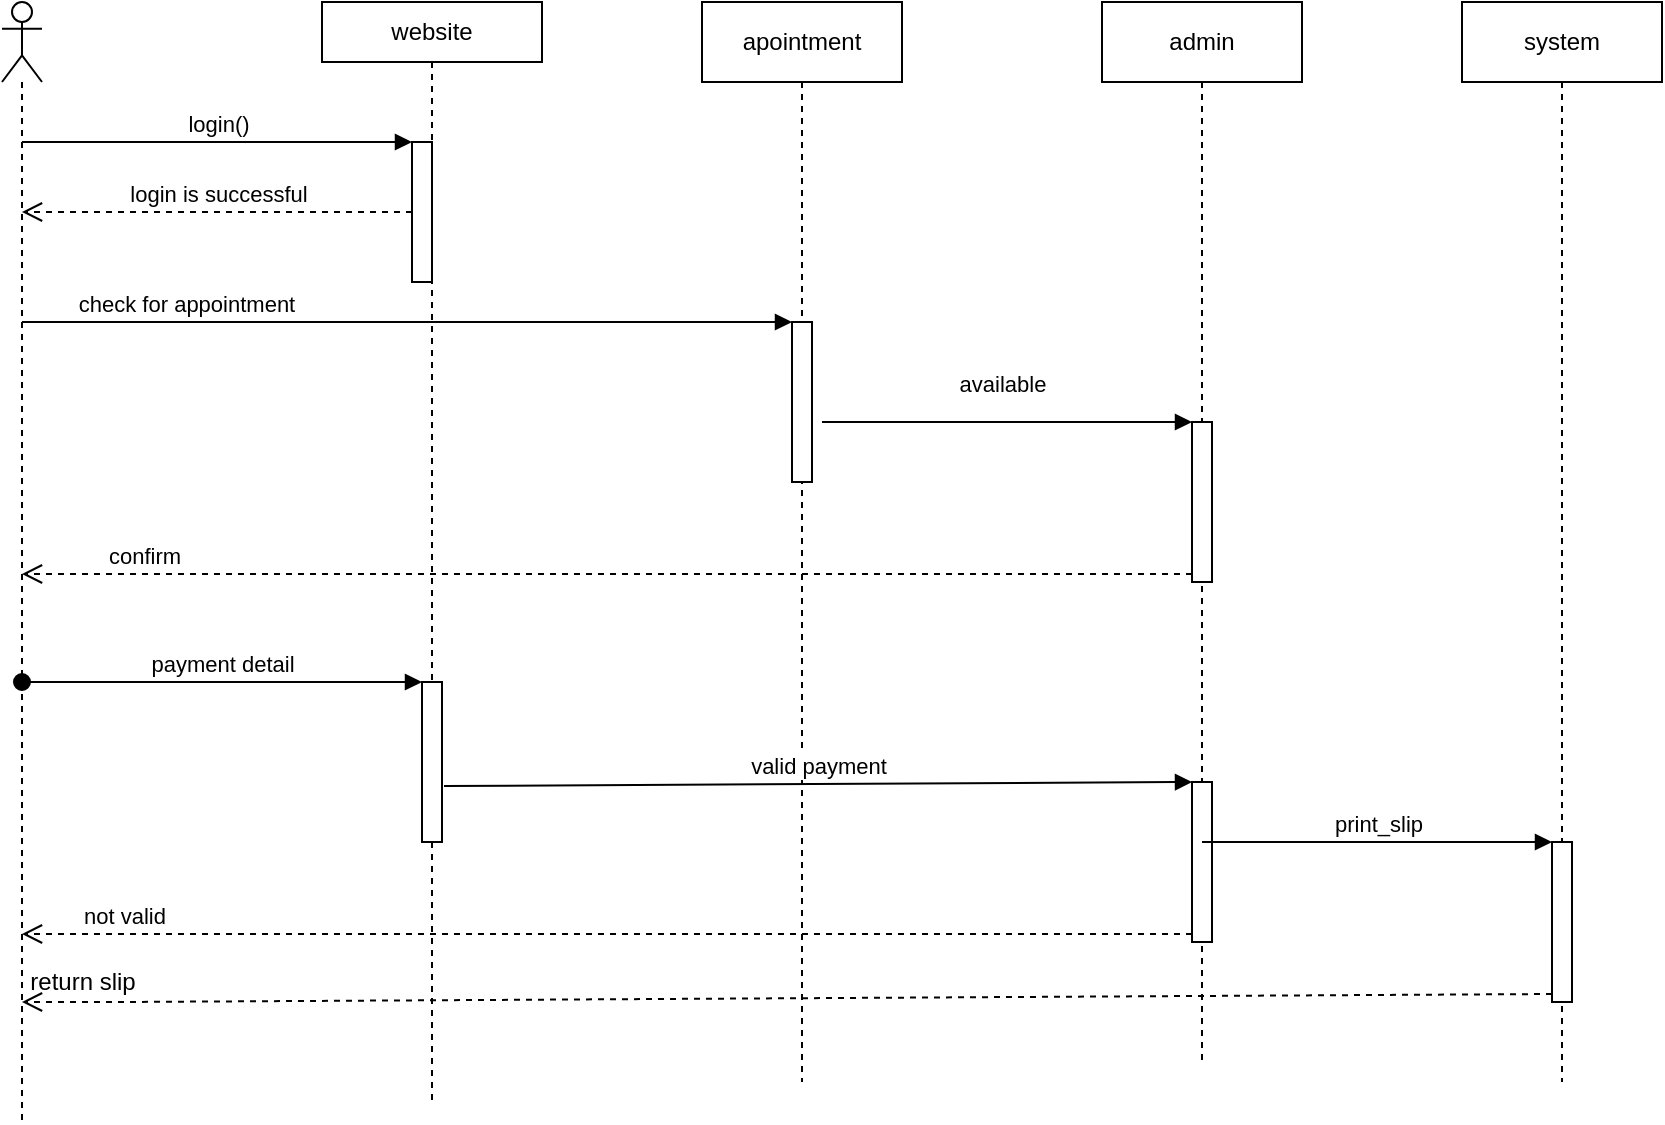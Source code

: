 <mxfile version="14.9.9" type="github">
  <diagram id="kgpKYQtTHZ0yAKxKKP6v" name="Page-1">
    <mxGraphModel dx="1269" dy="564" grid="1" gridSize="10" guides="1" tooltips="1" connect="1" arrows="1" fold="1" page="1" pageScale="1" pageWidth="850" pageHeight="1100" math="0" shadow="0">
      <root>
        <mxCell id="0" />
        <mxCell id="1" parent="0" />
        <mxCell id="JwsPIG9ZyGlw1oU2q3gU-5" value="" style="shape=umlLifeline;participant=umlActor;perimeter=lifelinePerimeter;whiteSpace=wrap;html=1;container=1;collapsible=0;recursiveResize=0;verticalAlign=top;spacingTop=36;outlineConnect=0;" vertex="1" parent="1">
          <mxGeometry x="90" y="100" width="20" height="560" as="geometry" />
        </mxCell>
        <mxCell id="JwsPIG9ZyGlw1oU2q3gU-6" value="website" style="shape=umlLifeline;perimeter=lifelinePerimeter;whiteSpace=wrap;html=1;container=1;collapsible=0;recursiveResize=0;outlineConnect=0;size=30;" vertex="1" parent="1">
          <mxGeometry x="250" y="100" width="110" height="550" as="geometry" />
        </mxCell>
        <mxCell id="JwsPIG9ZyGlw1oU2q3gU-12" value="" style="html=1;points=[];perimeter=orthogonalPerimeter;" vertex="1" parent="JwsPIG9ZyGlw1oU2q3gU-6">
          <mxGeometry x="45" y="70" width="10" height="70" as="geometry" />
        </mxCell>
        <mxCell id="JwsPIG9ZyGlw1oU2q3gU-27" value="" style="html=1;points=[];perimeter=orthogonalPerimeter;" vertex="1" parent="JwsPIG9ZyGlw1oU2q3gU-6">
          <mxGeometry x="50" y="340" width="10" height="80" as="geometry" />
        </mxCell>
        <mxCell id="JwsPIG9ZyGlw1oU2q3gU-28" value="payment detail" style="html=1;verticalAlign=bottom;startArrow=oval;endArrow=block;startSize=8;" edge="1" target="JwsPIG9ZyGlw1oU2q3gU-27" parent="JwsPIG9ZyGlw1oU2q3gU-6">
          <mxGeometry relative="1" as="geometry">
            <mxPoint x="-150" y="340" as="sourcePoint" />
          </mxGeometry>
        </mxCell>
        <mxCell id="JwsPIG9ZyGlw1oU2q3gU-7" value="apointment" style="shape=umlLifeline;perimeter=lifelinePerimeter;whiteSpace=wrap;html=1;container=1;collapsible=0;recursiveResize=0;outlineConnect=0;" vertex="1" parent="1">
          <mxGeometry x="440" y="100" width="100" height="540" as="geometry" />
        </mxCell>
        <mxCell id="JwsPIG9ZyGlw1oU2q3gU-15" value="" style="html=1;points=[];perimeter=orthogonalPerimeter;" vertex="1" parent="JwsPIG9ZyGlw1oU2q3gU-7">
          <mxGeometry x="45" y="160" width="10" height="80" as="geometry" />
        </mxCell>
        <mxCell id="JwsPIG9ZyGlw1oU2q3gU-8" value="admin" style="shape=umlLifeline;perimeter=lifelinePerimeter;whiteSpace=wrap;html=1;container=1;collapsible=0;recursiveResize=0;outlineConnect=0;" vertex="1" parent="1">
          <mxGeometry x="640" y="100" width="100" height="530" as="geometry" />
        </mxCell>
        <mxCell id="JwsPIG9ZyGlw1oU2q3gU-18" value="" style="html=1;points=[];perimeter=orthogonalPerimeter;" vertex="1" parent="JwsPIG9ZyGlw1oU2q3gU-8">
          <mxGeometry x="45" y="210" width="10" height="80" as="geometry" />
        </mxCell>
        <mxCell id="JwsPIG9ZyGlw1oU2q3gU-19" value="available" style="html=1;verticalAlign=bottom;endArrow=block;entryX=0;entryY=0;" edge="1" target="JwsPIG9ZyGlw1oU2q3gU-18" parent="JwsPIG9ZyGlw1oU2q3gU-8">
          <mxGeometry x="-0.027" y="10" relative="1" as="geometry">
            <mxPoint x="-140" y="210" as="sourcePoint" />
            <Array as="points" />
            <mxPoint as="offset" />
          </mxGeometry>
        </mxCell>
        <mxCell id="JwsPIG9ZyGlw1oU2q3gU-31" value="" style="html=1;points=[];perimeter=orthogonalPerimeter;" vertex="1" parent="JwsPIG9ZyGlw1oU2q3gU-8">
          <mxGeometry x="45" y="390" width="10" height="80" as="geometry" />
        </mxCell>
        <mxCell id="JwsPIG9ZyGlw1oU2q3gU-9" value="system" style="shape=umlLifeline;perimeter=lifelinePerimeter;whiteSpace=wrap;html=1;container=1;collapsible=0;recursiveResize=0;outlineConnect=0;" vertex="1" parent="1">
          <mxGeometry x="820" y="100" width="100" height="540" as="geometry" />
        </mxCell>
        <mxCell id="JwsPIG9ZyGlw1oU2q3gU-35" value="" style="html=1;points=[];perimeter=orthogonalPerimeter;" vertex="1" parent="JwsPIG9ZyGlw1oU2q3gU-9">
          <mxGeometry x="45" y="420" width="10" height="80" as="geometry" />
        </mxCell>
        <mxCell id="JwsPIG9ZyGlw1oU2q3gU-14" value="login is successful" style="html=1;verticalAlign=bottom;endArrow=open;dashed=1;endSize=8;" edge="1" source="JwsPIG9ZyGlw1oU2q3gU-12" parent="1" target="JwsPIG9ZyGlw1oU2q3gU-5">
          <mxGeometry relative="1" as="geometry">
            <mxPoint x="225" y="246" as="targetPoint" />
          </mxGeometry>
        </mxCell>
        <mxCell id="JwsPIG9ZyGlw1oU2q3gU-13" value="login()" style="html=1;verticalAlign=bottom;endArrow=block;entryX=0;entryY=0;" edge="1" target="JwsPIG9ZyGlw1oU2q3gU-12" parent="1" source="JwsPIG9ZyGlw1oU2q3gU-5">
          <mxGeometry relative="1" as="geometry">
            <mxPoint x="225" y="170" as="sourcePoint" />
          </mxGeometry>
        </mxCell>
        <mxCell id="JwsPIG9ZyGlw1oU2q3gU-16" value="check for appointment" style="html=1;verticalAlign=bottom;endArrow=block;entryX=0;entryY=0;" edge="1" target="JwsPIG9ZyGlw1oU2q3gU-15" parent="1" source="JwsPIG9ZyGlw1oU2q3gU-5">
          <mxGeometry x="-0.582" relative="1" as="geometry">
            <mxPoint x="410" y="260" as="sourcePoint" />
            <Array as="points">
              <mxPoint x="270" y="260" />
            </Array>
            <mxPoint x="1" as="offset" />
          </mxGeometry>
        </mxCell>
        <mxCell id="JwsPIG9ZyGlw1oU2q3gU-20" value="confirm" style="html=1;verticalAlign=bottom;endArrow=open;dashed=1;endSize=8;exitX=0;exitY=0.95;" edge="1" source="JwsPIG9ZyGlw1oU2q3gU-18" parent="1" target="JwsPIG9ZyGlw1oU2q3gU-5">
          <mxGeometry x="0.793" relative="1" as="geometry">
            <mxPoint x="615" y="386" as="targetPoint" />
            <mxPoint as="offset" />
          </mxGeometry>
        </mxCell>
        <mxCell id="JwsPIG9ZyGlw1oU2q3gU-32" value="valid payment " style="html=1;verticalAlign=bottom;endArrow=block;entryX=0;entryY=0;exitX=1.1;exitY=0.65;exitDx=0;exitDy=0;exitPerimeter=0;" edge="1" target="JwsPIG9ZyGlw1oU2q3gU-31" parent="1" source="JwsPIG9ZyGlw1oU2q3gU-27">
          <mxGeometry relative="1" as="geometry">
            <mxPoint x="615" y="490" as="sourcePoint" />
          </mxGeometry>
        </mxCell>
        <mxCell id="JwsPIG9ZyGlw1oU2q3gU-33" value="not valid " style="html=1;verticalAlign=bottom;endArrow=open;dashed=1;endSize=8;exitX=0;exitY=0.95;" edge="1" source="JwsPIG9ZyGlw1oU2q3gU-31" parent="1" target="JwsPIG9ZyGlw1oU2q3gU-5">
          <mxGeometry x="0.828" relative="1" as="geometry">
            <mxPoint x="615" y="566" as="targetPoint" />
            <mxPoint as="offset" />
          </mxGeometry>
        </mxCell>
        <mxCell id="JwsPIG9ZyGlw1oU2q3gU-36" value="print_slip" style="html=1;verticalAlign=bottom;endArrow=block;entryX=0;entryY=0;" edge="1" target="JwsPIG9ZyGlw1oU2q3gU-35" parent="1" source="JwsPIG9ZyGlw1oU2q3gU-8">
          <mxGeometry relative="1" as="geometry">
            <mxPoint x="795" y="520" as="sourcePoint" />
          </mxGeometry>
        </mxCell>
        <mxCell id="JwsPIG9ZyGlw1oU2q3gU-37" value="" style="html=1;verticalAlign=bottom;endArrow=open;dashed=1;endSize=8;exitX=0;exitY=0.95;" edge="1" source="JwsPIG9ZyGlw1oU2q3gU-35" parent="1" target="JwsPIG9ZyGlw1oU2q3gU-5">
          <mxGeometry x="0.92" relative="1" as="geometry">
            <mxPoint x="795" y="596" as="targetPoint" />
            <Array as="points">
              <mxPoint x="150" y="600" />
            </Array>
            <mxPoint as="offset" />
          </mxGeometry>
        </mxCell>
        <mxCell id="JwsPIG9ZyGlw1oU2q3gU-39" value="return slip" style="text;html=1;align=center;verticalAlign=middle;resizable=0;points=[];autosize=1;strokeColor=none;" vertex="1" parent="1">
          <mxGeometry x="95" y="580" width="70" height="20" as="geometry" />
        </mxCell>
      </root>
    </mxGraphModel>
  </diagram>
</mxfile>
